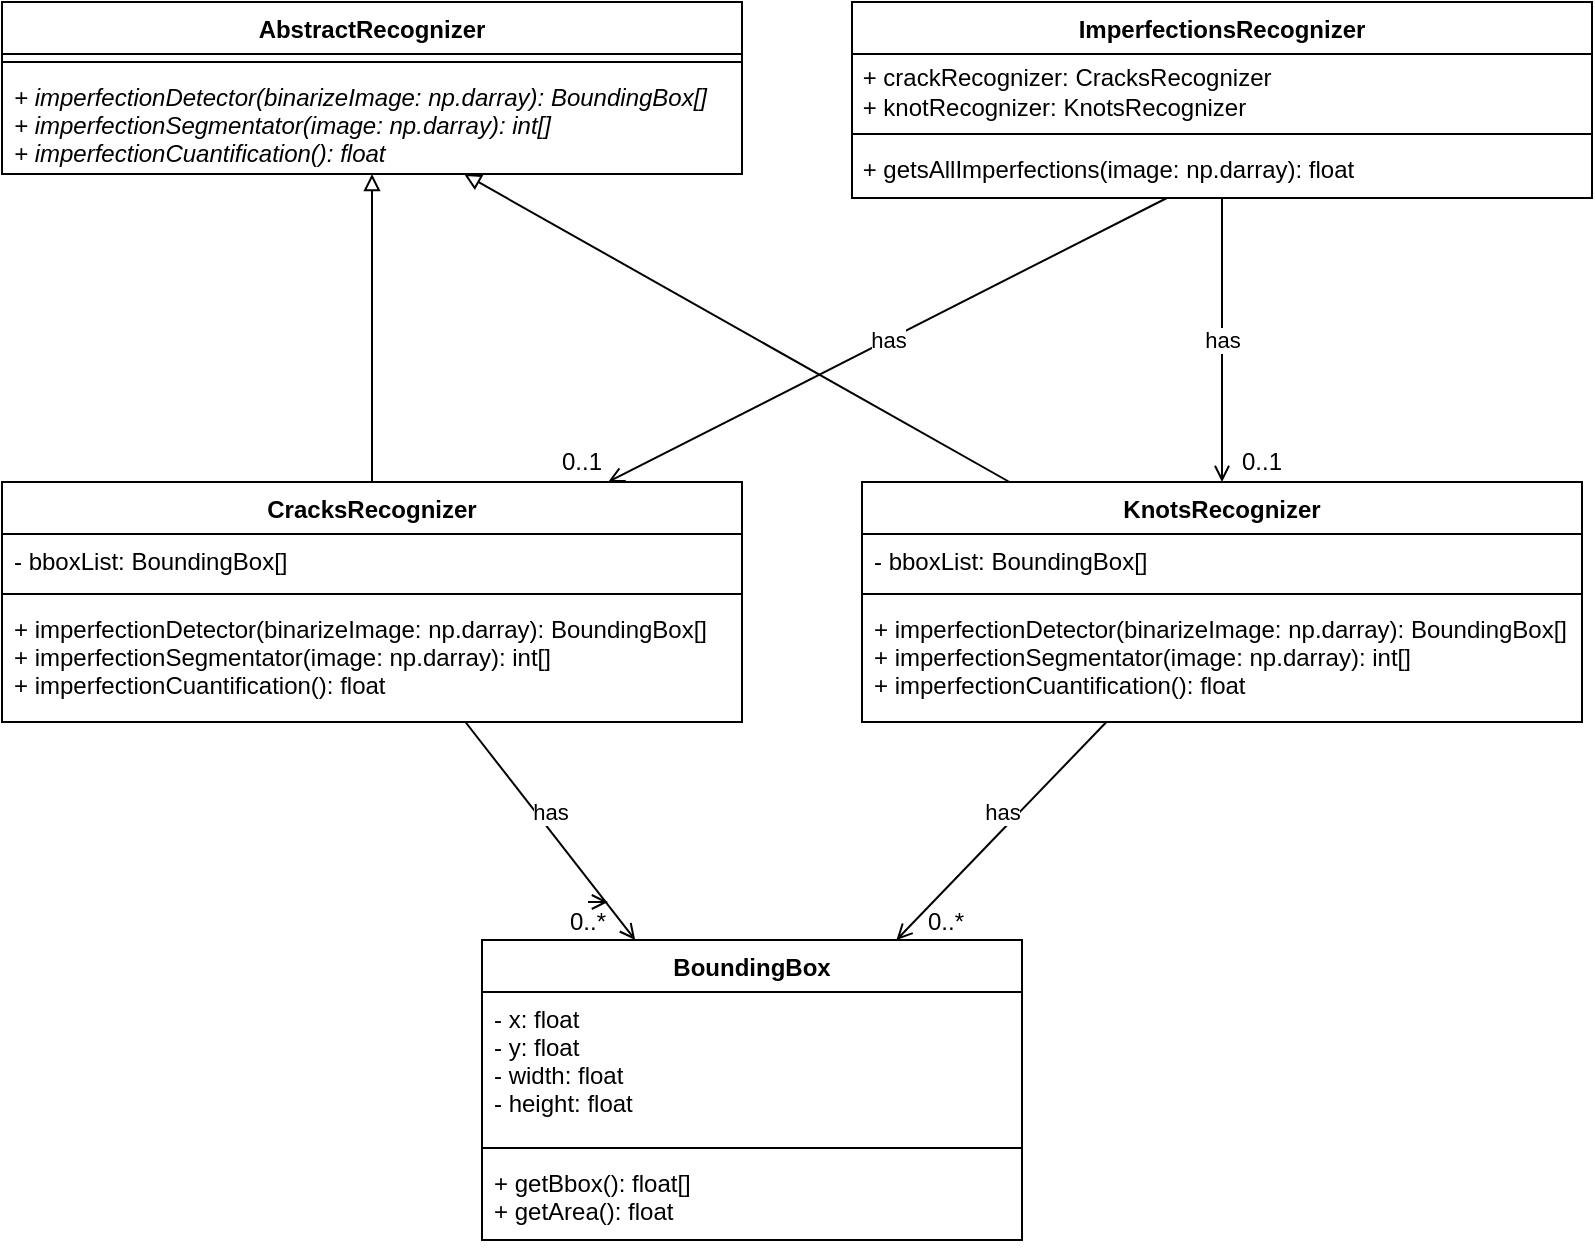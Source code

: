 <mxfile version="14.4.9" type="device"><diagram id="C5RBs43oDa-KdzZeNtuy" name="Page-1"><mxGraphModel dx="1735" dy="1304" grid="1" gridSize="10" guides="1" tooltips="1" connect="1" arrows="1" fold="1" page="1" pageScale="1" pageWidth="827" pageHeight="1169" math="0" shadow="0"><root><mxCell id="WIyWlLk6GJQsqaUBKTNV-0"/><mxCell id="WIyWlLk6GJQsqaUBKTNV-1" parent="WIyWlLk6GJQsqaUBKTNV-0"/><mxCell id="r6uH3k9a7JUGzYTIAbdl-18" value="AbstractRecognizer" style="swimlane;fontStyle=1;align=center;verticalAlign=top;childLayout=stackLayout;horizontal=1;startSize=26;horizontalStack=0;resizeParent=1;resizeParentMax=0;resizeLast=0;collapsible=1;marginBottom=0;" parent="WIyWlLk6GJQsqaUBKTNV-1" vertex="1"><mxGeometry x="-130" y="700" width="370" height="86" as="geometry"/></mxCell><mxCell id="r6uH3k9a7JUGzYTIAbdl-20" value="" style="line;strokeWidth=1;fillColor=none;align=left;verticalAlign=middle;spacingTop=-1;spacingLeft=3;spacingRight=3;rotatable=0;labelPosition=right;points=[];portConstraint=eastwest;" parent="r6uH3k9a7JUGzYTIAbdl-18" vertex="1"><mxGeometry y="26" width="370" height="8" as="geometry"/></mxCell><mxCell id="r6uH3k9a7JUGzYTIAbdl-21" value="+ imperfectionDetector(binarizeImage: np.darray): BoundingBox[]&#10;+ imperfectionSegmentator(image: np.darray): int[] &#10;+ imperfectionCuantification(): float&#10;" style="text;strokeColor=none;fillColor=none;align=left;verticalAlign=top;spacingLeft=4;spacingRight=4;overflow=hidden;rotatable=0;points=[[0,0.5],[1,0.5]];portConstraint=eastwest;fontStyle=2" parent="r6uH3k9a7JUGzYTIAbdl-18" vertex="1"><mxGeometry y="34" width="370" height="52" as="geometry"/></mxCell><mxCell id="r6uH3k9a7JUGzYTIAbdl-22" value="KnotsRecognizer" style="swimlane;fontStyle=1;align=center;verticalAlign=top;childLayout=stackLayout;horizontal=1;startSize=26;horizontalStack=0;resizeParent=1;resizeParentMax=0;resizeLast=0;collapsible=1;marginBottom=0;" parent="WIyWlLk6GJQsqaUBKTNV-1" vertex="1"><mxGeometry x="300" y="940" width="360" height="120" as="geometry"/></mxCell><mxCell id="r6uH3k9a7JUGzYTIAbdl-23" value="- bboxList: BoundingBox[]" style="text;strokeColor=none;fillColor=none;align=left;verticalAlign=top;spacingLeft=4;spacingRight=4;overflow=hidden;rotatable=0;points=[[0,0.5],[1,0.5]];portConstraint=eastwest;" parent="r6uH3k9a7JUGzYTIAbdl-22" vertex="1"><mxGeometry y="26" width="360" height="26" as="geometry"/></mxCell><mxCell id="r6uH3k9a7JUGzYTIAbdl-24" value="" style="line;strokeWidth=1;fillColor=none;align=left;verticalAlign=middle;spacingTop=-1;spacingLeft=3;spacingRight=3;rotatable=0;labelPosition=right;points=[];portConstraint=eastwest;" parent="r6uH3k9a7JUGzYTIAbdl-22" vertex="1"><mxGeometry y="52" width="360" height="8" as="geometry"/></mxCell><mxCell id="r6uH3k9a7JUGzYTIAbdl-25" value="+ imperfectionDetector(binarizeImage: np.darray): BoundingBox[]&#10;+ imperfectionSegmentator(image: np.darray): int[] &#10;+ imperfectionCuantification(): float" style="text;strokeColor=none;fillColor=none;align=left;verticalAlign=top;spacingLeft=4;spacingRight=4;overflow=hidden;rotatable=0;points=[[0,0.5],[1,0.5]];portConstraint=eastwest;" parent="r6uH3k9a7JUGzYTIAbdl-22" vertex="1"><mxGeometry y="60" width="360" height="60" as="geometry"/></mxCell><mxCell id="r6uH3k9a7JUGzYTIAbdl-30" value="CracksRecognizer" style="swimlane;fontStyle=1;align=center;verticalAlign=top;childLayout=stackLayout;horizontal=1;startSize=26;horizontalStack=0;resizeParent=1;resizeParentMax=0;resizeLast=0;collapsible=1;marginBottom=0;" parent="WIyWlLk6GJQsqaUBKTNV-1" vertex="1"><mxGeometry x="-130" y="940" width="370" height="120" as="geometry"/></mxCell><mxCell id="r6uH3k9a7JUGzYTIAbdl-31" value="- bboxList: BoundingBox[]" style="text;strokeColor=none;fillColor=none;align=left;verticalAlign=top;spacingLeft=4;spacingRight=4;overflow=hidden;rotatable=0;points=[[0,0.5],[1,0.5]];portConstraint=eastwest;" parent="r6uH3k9a7JUGzYTIAbdl-30" vertex="1"><mxGeometry y="26" width="370" height="26" as="geometry"/></mxCell><mxCell id="r6uH3k9a7JUGzYTIAbdl-32" value="" style="line;strokeWidth=1;fillColor=none;align=left;verticalAlign=middle;spacingTop=-1;spacingLeft=3;spacingRight=3;rotatable=0;labelPosition=right;points=[];portConstraint=eastwest;" parent="r6uH3k9a7JUGzYTIAbdl-30" vertex="1"><mxGeometry y="52" width="370" height="8" as="geometry"/></mxCell><mxCell id="r6uH3k9a7JUGzYTIAbdl-33" value="+ imperfectionDetector(binarizeImage: np.darray): BoundingBox[]&#10;+ imperfectionSegmentator(image: np.darray): int[] &#10;+ imperfectionCuantification(): float" style="text;strokeColor=none;fillColor=none;align=left;verticalAlign=top;spacingLeft=4;spacingRight=4;overflow=hidden;rotatable=0;points=[[0,0.5],[1,0.5]];portConstraint=eastwest;" parent="r6uH3k9a7JUGzYTIAbdl-30" vertex="1"><mxGeometry y="60" width="370" height="60" as="geometry"/></mxCell><mxCell id="r6uH3k9a7JUGzYTIAbdl-34" value="BoundingBox" style="swimlane;fontStyle=1;align=center;verticalAlign=top;childLayout=stackLayout;horizontal=1;startSize=26;horizontalStack=0;resizeParent=1;resizeParentMax=0;resizeLast=0;collapsible=1;marginBottom=0;" parent="WIyWlLk6GJQsqaUBKTNV-1" vertex="1"><mxGeometry x="110" y="1169" width="270" height="150" as="geometry"/></mxCell><mxCell id="r6uH3k9a7JUGzYTIAbdl-35" value="- x: float&#10;- y: float&#10;- width: float&#10;- height: float" style="text;strokeColor=none;fillColor=none;align=left;verticalAlign=top;spacingLeft=4;spacingRight=4;overflow=hidden;rotatable=0;points=[[0,0.5],[1,0.5]];portConstraint=eastwest;" parent="r6uH3k9a7JUGzYTIAbdl-34" vertex="1"><mxGeometry y="26" width="270" height="74" as="geometry"/></mxCell><mxCell id="r6uH3k9a7JUGzYTIAbdl-36" value="" style="line;strokeWidth=1;fillColor=none;align=left;verticalAlign=middle;spacingTop=-1;spacingLeft=3;spacingRight=3;rotatable=0;labelPosition=right;points=[];portConstraint=eastwest;" parent="r6uH3k9a7JUGzYTIAbdl-34" vertex="1"><mxGeometry y="100" width="270" height="8" as="geometry"/></mxCell><mxCell id="r6uH3k9a7JUGzYTIAbdl-37" value="+ getBbox(): float[]&#10;+ getArea(): float " style="text;strokeColor=none;fillColor=none;align=left;verticalAlign=top;spacingLeft=4;spacingRight=4;overflow=hidden;rotatable=0;points=[[0,0.5],[1,0.5]];portConstraint=eastwest;" parent="r6uH3k9a7JUGzYTIAbdl-34" vertex="1"><mxGeometry y="108" width="270" height="42" as="geometry"/></mxCell><mxCell id="r6uH3k9a7JUGzYTIAbdl-40" value="has" style="endArrow=open;html=1;align=center;verticalAlign=bottom;endFill=0;" parent="WIyWlLk6GJQsqaUBKTNV-1" source="r6uH3k9a7JUGzYTIAbdl-22" target="r6uH3k9a7JUGzYTIAbdl-34" edge="1"><mxGeometry width="50" height="50" relative="1" as="geometry"><mxPoint x="440" y="860" as="sourcePoint"/><mxPoint x="490" y="810" as="targetPoint"/></mxGeometry></mxCell><mxCell id="r6uH3k9a7JUGzYTIAbdl-41" value="0..*" style="text;html=1;strokeColor=none;fillColor=none;align=center;verticalAlign=middle;whiteSpace=wrap;rounded=0;" parent="WIyWlLk6GJQsqaUBKTNV-1" vertex="1"><mxGeometry x="322" y="1150" width="40" height="20" as="geometry"/></mxCell><mxCell id="r6uH3k9a7JUGzYTIAbdl-42" value="" style="endArrow=block;html=1;align=left;endFill=0;" parent="WIyWlLk6GJQsqaUBKTNV-1" source="r6uH3k9a7JUGzYTIAbdl-30" target="r6uH3k9a7JUGzYTIAbdl-21" edge="1"><mxGeometry width="50" height="50" relative="1" as="geometry"><mxPoint x="340" y="840" as="sourcePoint"/><mxPoint x="205.857" y="769" as="targetPoint"/></mxGeometry></mxCell><mxCell id="r6uH3k9a7JUGzYTIAbdl-43" value="" style="endArrow=block;html=1;align=left;endFill=0;" parent="WIyWlLk6GJQsqaUBKTNV-1" source="r6uH3k9a7JUGzYTIAbdl-22" target="r6uH3k9a7JUGzYTIAbdl-21" edge="1"><mxGeometry width="50" height="50" relative="1" as="geometry"><mxPoint x="142.351" y="900" as="sourcePoint"/><mxPoint x="230.143" y="769" as="targetPoint"/></mxGeometry></mxCell><mxCell id="H5UopZFCbMcofxjAYiP0-2" value="has" style="endArrow=open;html=1;align=center;verticalAlign=bottom;endFill=0;" edge="1" parent="WIyWlLk6GJQsqaUBKTNV-1" source="r6uH3k9a7JUGzYTIAbdl-30" target="r6uH3k9a7JUGzYTIAbdl-34"><mxGeometry width="50" height="50" relative="1" as="geometry"><mxPoint x="528.672" y="950" as="sourcePoint"/><mxPoint x="606.66" y="829" as="targetPoint"/></mxGeometry></mxCell><mxCell id="H5UopZFCbMcofxjAYiP0-3" value="0..*" style="text;html=1;strokeColor=none;fillColor=none;align=center;verticalAlign=middle;whiteSpace=wrap;rounded=0;" vertex="1" parent="WIyWlLk6GJQsqaUBKTNV-1"><mxGeometry x="143" y="1150" width="40" height="20" as="geometry"/></mxCell><mxCell id="H5UopZFCbMcofxjAYiP0-5" value="ImperfectionsRecognizer" style="swimlane;fontStyle=1;align=center;verticalAlign=top;childLayout=stackLayout;horizontal=1;startSize=26;horizontalStack=0;resizeParent=1;resizeParentMax=0;resizeLast=0;collapsible=1;marginBottom=0;" vertex="1" parent="WIyWlLk6GJQsqaUBKTNV-1"><mxGeometry x="295" y="700" width="370" height="98" as="geometry"/></mxCell><mxCell id="H5UopZFCbMcofxjAYiP0-6" value="&lt;span&gt;&amp;nbsp;+ crackRecognizer: CracksRecognizer&lt;/span&gt;&lt;br style=&quot;padding: 0px ; margin: 0px&quot;&gt;&lt;span&gt;&amp;nbsp;+ knotRecognizer: KnotsRecognizer&lt;/span&gt;" style="text;html=1;strokeColor=none;fillColor=none;align=left;verticalAlign=bottom;whiteSpace=wrap;rounded=0;" vertex="1" parent="H5UopZFCbMcofxjAYiP0-5"><mxGeometry y="26" width="370" height="36" as="geometry"/></mxCell><mxCell id="H5UopZFCbMcofxjAYiP0-7" value="" style="line;strokeWidth=1;fillColor=none;align=left;verticalAlign=middle;spacingTop=-1;spacingLeft=3;spacingRight=3;rotatable=0;labelPosition=right;points=[];portConstraint=eastwest;" vertex="1" parent="H5UopZFCbMcofxjAYiP0-5"><mxGeometry y="62" width="370" height="8" as="geometry"/></mxCell><mxCell id="H5UopZFCbMcofxjAYiP0-9" value="&amp;nbsp;+ getsAllImperfections(image: np.darray): float" style="text;html=1;strokeColor=none;fillColor=none;align=left;verticalAlign=top;whiteSpace=wrap;rounded=0;" vertex="1" parent="H5UopZFCbMcofxjAYiP0-5"><mxGeometry y="70" width="370" height="28" as="geometry"/></mxCell><mxCell id="H5UopZFCbMcofxjAYiP0-10" value="has" style="endArrow=open;html=1;endFill=0;" edge="1" parent="WIyWlLk6GJQsqaUBKTNV-1" source="H5UopZFCbMcofxjAYiP0-9" target="r6uH3k9a7JUGzYTIAbdl-30"><mxGeometry width="50" height="50" relative="1" as="geometry"><mxPoint x="260" y="960" as="sourcePoint"/><mxPoint x="310" y="910" as="targetPoint"/></mxGeometry></mxCell><mxCell id="H5UopZFCbMcofxjAYiP0-11" style="edgeStyle=orthogonalEdgeStyle;rounded=0;orthogonalLoop=1;jettySize=auto;html=1;exitX=0.5;exitY=0;exitDx=0;exitDy=0;entryX=0.75;entryY=0;entryDx=0;entryDy=0;endArrow=open;endFill=0;" edge="1" parent="WIyWlLk6GJQsqaUBKTNV-1" source="H5UopZFCbMcofxjAYiP0-3" target="H5UopZFCbMcofxjAYiP0-3"><mxGeometry relative="1" as="geometry"/></mxCell><mxCell id="H5UopZFCbMcofxjAYiP0-12" value="0..1" style="text;html=1;strokeColor=none;fillColor=none;align=center;verticalAlign=middle;whiteSpace=wrap;rounded=0;" vertex="1" parent="WIyWlLk6GJQsqaUBKTNV-1"><mxGeometry x="140" y="920" width="40" height="20" as="geometry"/></mxCell><mxCell id="H5UopZFCbMcofxjAYiP0-13" value="has" style="endArrow=open;html=1;endFill=0;" edge="1" parent="WIyWlLk6GJQsqaUBKTNV-1" source="H5UopZFCbMcofxjAYiP0-9" target="r6uH3k9a7JUGzYTIAbdl-22"><mxGeometry width="50" height="50" relative="1" as="geometry"><mxPoint x="448.426" y="808" as="sourcePoint"/><mxPoint x="178.889" y="950" as="targetPoint"/></mxGeometry></mxCell><mxCell id="H5UopZFCbMcofxjAYiP0-14" value="0..1" style="text;html=1;strokeColor=none;fillColor=none;align=center;verticalAlign=middle;whiteSpace=wrap;rounded=0;" vertex="1" parent="WIyWlLk6GJQsqaUBKTNV-1"><mxGeometry x="480" y="920" width="40" height="20" as="geometry"/></mxCell></root></mxGraphModel></diagram></mxfile>